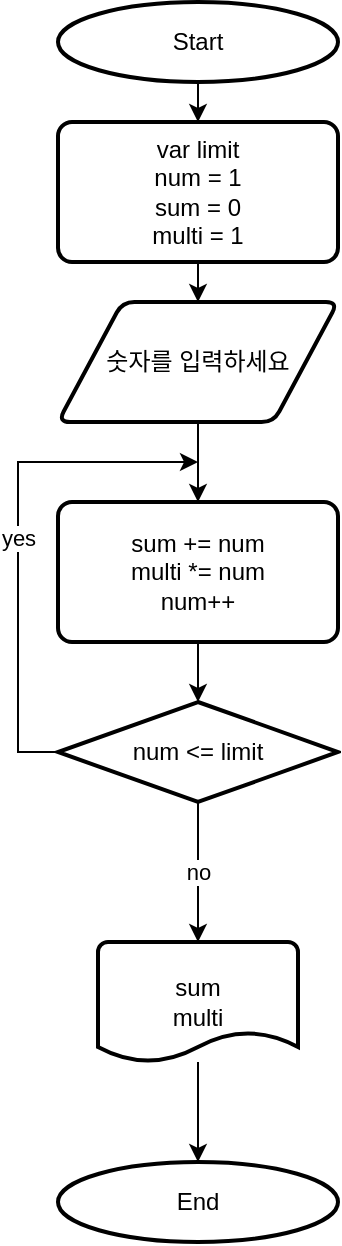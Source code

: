 <mxfile version="19.0.3" type="device"><diagram id="wl84cdlsDko9qCtDk1Or" name="Page-1"><mxGraphModel dx="692" dy="854" grid="1" gridSize="10" guides="1" tooltips="1" connect="1" arrows="1" fold="1" page="1" pageScale="1" pageWidth="850" pageHeight="1100" math="0" shadow="0"><root><mxCell id="0"/><mxCell id="1" parent="0"/><mxCell id="7JgehewQmFrAKBUjeUcs-18" style="edgeStyle=orthogonalEdgeStyle;rounded=0;orthogonalLoop=1;jettySize=auto;html=1;exitX=0.5;exitY=1;exitDx=0;exitDy=0;exitPerimeter=0;entryX=0.5;entryY=0;entryDx=0;entryDy=0;" parent="1" source="7JgehewQmFrAKBUjeUcs-1" target="7JgehewQmFrAKBUjeUcs-3" edge="1"><mxGeometry relative="1" as="geometry"/></mxCell><mxCell id="7JgehewQmFrAKBUjeUcs-1" value="Start" style="strokeWidth=2;html=1;shape=mxgraph.flowchart.start_1;whiteSpace=wrap;" parent="1" vertex="1"><mxGeometry x="90" y="40" width="140" height="40" as="geometry"/></mxCell><mxCell id="7JgehewQmFrAKBUjeUcs-2" value="End" style="strokeWidth=2;html=1;shape=mxgraph.flowchart.start_1;whiteSpace=wrap;" parent="1" vertex="1"><mxGeometry x="90" y="620" width="140" height="40" as="geometry"/></mxCell><mxCell id="7JgehewQmFrAKBUjeUcs-19" style="edgeStyle=orthogonalEdgeStyle;rounded=0;orthogonalLoop=1;jettySize=auto;html=1;exitX=0.5;exitY=1;exitDx=0;exitDy=0;entryX=0.5;entryY=0;entryDx=0;entryDy=0;" parent="1" source="7JgehewQmFrAKBUjeUcs-3" target="7JgehewQmFrAKBUjeUcs-4" edge="1"><mxGeometry relative="1" as="geometry"/></mxCell><mxCell id="7JgehewQmFrAKBUjeUcs-3" value="var limit&lt;br&gt;num = 1&lt;br&gt;sum = 0&lt;br&gt;multi = 1" style="rounded=1;whiteSpace=wrap;html=1;absoluteArcSize=1;arcSize=14;strokeWidth=2;" parent="1" vertex="1"><mxGeometry x="90" y="100" width="140" height="70" as="geometry"/></mxCell><mxCell id="7JgehewQmFrAKBUjeUcs-8" style="edgeStyle=orthogonalEdgeStyle;rounded=0;orthogonalLoop=1;jettySize=auto;html=1;exitX=0.5;exitY=1;exitDx=0;exitDy=0;entryX=0.5;entryY=0;entryDx=0;entryDy=0;" parent="1" source="7JgehewQmFrAKBUjeUcs-4" target="7JgehewQmFrAKBUjeUcs-5" edge="1"><mxGeometry relative="1" as="geometry"/></mxCell><mxCell id="7JgehewQmFrAKBUjeUcs-4" value="숫자를 입력하세요" style="shape=parallelogram;html=1;strokeWidth=2;perimeter=parallelogramPerimeter;whiteSpace=wrap;rounded=1;arcSize=12;size=0.23;" parent="1" vertex="1"><mxGeometry x="90" y="190" width="140" height="60" as="geometry"/></mxCell><mxCell id="7JgehewQmFrAKBUjeUcs-9" style="edgeStyle=orthogonalEdgeStyle;rounded=0;orthogonalLoop=1;jettySize=auto;html=1;exitX=0.5;exitY=1;exitDx=0;exitDy=0;entryX=0.5;entryY=0;entryDx=0;entryDy=0;" parent="1" source="7JgehewQmFrAKBUjeUcs-5" edge="1"><mxGeometry relative="1" as="geometry"><mxPoint x="160" y="390" as="targetPoint"/></mxGeometry></mxCell><mxCell id="7JgehewQmFrAKBUjeUcs-5" value="sum += num&lt;br&gt;multi *= num&lt;br&gt;num++" style="rounded=1;whiteSpace=wrap;html=1;absoluteArcSize=1;arcSize=14;strokeWidth=2;" parent="1" vertex="1"><mxGeometry x="90" y="290" width="140" height="70" as="geometry"/></mxCell><mxCell id="7JgehewQmFrAKBUjeUcs-17" value="" style="edgeStyle=orthogonalEdgeStyle;rounded=0;orthogonalLoop=1;jettySize=auto;html=1;" parent="1" source="7JgehewQmFrAKBUjeUcs-11" target="7JgehewQmFrAKBUjeUcs-2" edge="1"><mxGeometry relative="1" as="geometry"/></mxCell><mxCell id="7JgehewQmFrAKBUjeUcs-11" value="sum&lt;br&gt;multi" style="strokeWidth=2;html=1;shape=mxgraph.flowchart.document2;whiteSpace=wrap;size=0.25;" parent="1" vertex="1"><mxGeometry x="110" y="510" width="100" height="60" as="geometry"/></mxCell><mxCell id="7JgehewQmFrAKBUjeUcs-14" value="yes" style="edgeStyle=orthogonalEdgeStyle;rounded=0;orthogonalLoop=1;jettySize=auto;html=1;" parent="1" source="7JgehewQmFrAKBUjeUcs-12" edge="1"><mxGeometry relative="1" as="geometry"><mxPoint x="160" y="270" as="targetPoint"/><Array as="points"><mxPoint x="70" y="415"/><mxPoint x="70" y="270"/></Array></mxGeometry></mxCell><mxCell id="7JgehewQmFrAKBUjeUcs-16" value="no" style="edgeStyle=orthogonalEdgeStyle;rounded=0;orthogonalLoop=1;jettySize=auto;html=1;exitX=0.5;exitY=1;exitDx=0;exitDy=0;exitPerimeter=0;entryX=0.5;entryY=0;entryDx=0;entryDy=0;entryPerimeter=0;" parent="1" source="7JgehewQmFrAKBUjeUcs-12" target="7JgehewQmFrAKBUjeUcs-11" edge="1"><mxGeometry relative="1" as="geometry"/></mxCell><mxCell id="7JgehewQmFrAKBUjeUcs-12" value="num &amp;lt;= limit" style="strokeWidth=2;html=1;shape=mxgraph.flowchart.decision;whiteSpace=wrap;" parent="1" vertex="1"><mxGeometry x="90" y="390" width="140" height="50" as="geometry"/></mxCell></root></mxGraphModel></diagram></mxfile>
